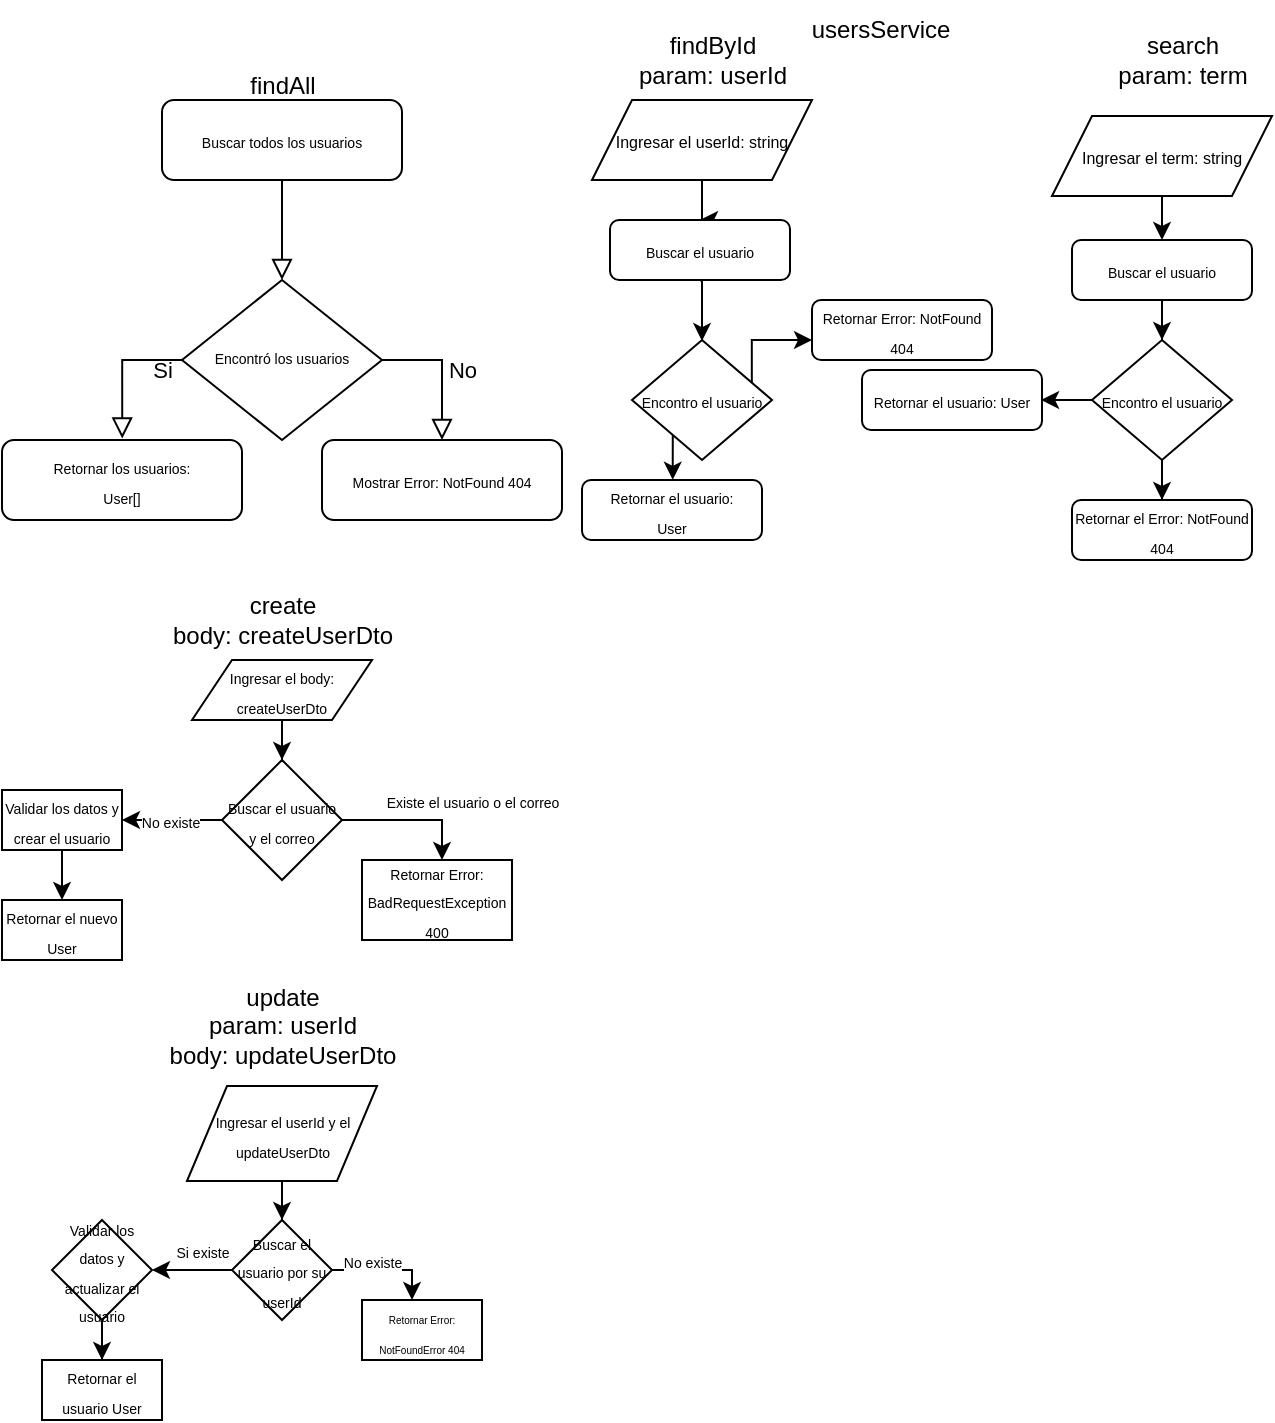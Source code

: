 <mxfile version="24.7.17">
  <diagram id="C5RBs43oDa-KdzZeNtuy" name="Page-1">
    <mxGraphModel dx="1409" dy="716" grid="1" gridSize="10" guides="1" tooltips="1" connect="1" arrows="1" fold="1" page="1" pageScale="1" pageWidth="827" pageHeight="1169" math="0" shadow="0">
      <root>
        <mxCell id="WIyWlLk6GJQsqaUBKTNV-0" />
        <mxCell id="WIyWlLk6GJQsqaUBKTNV-1" parent="WIyWlLk6GJQsqaUBKTNV-0" />
        <mxCell id="WIyWlLk6GJQsqaUBKTNV-2" value="" style="rounded=0;html=1;jettySize=auto;orthogonalLoop=1;fontSize=11;endArrow=block;endFill=0;endSize=8;strokeWidth=1;shadow=0;labelBackgroundColor=none;edgeStyle=orthogonalEdgeStyle;" parent="WIyWlLk6GJQsqaUBKTNV-1" source="WIyWlLk6GJQsqaUBKTNV-3" target="WIyWlLk6GJQsqaUBKTNV-6" edge="1">
          <mxGeometry relative="1" as="geometry" />
        </mxCell>
        <mxCell id="WIyWlLk6GJQsqaUBKTNV-3" value="&lt;font style=&quot;font-size: 7px;&quot;&gt;Buscar todos los usuarios&lt;/font&gt;" style="rounded=1;whiteSpace=wrap;html=1;fontSize=12;glass=0;strokeWidth=1;shadow=0;" parent="WIyWlLk6GJQsqaUBKTNV-1" vertex="1">
          <mxGeometry x="100" y="50" width="120" height="40" as="geometry" />
        </mxCell>
        <mxCell id="WIyWlLk6GJQsqaUBKTNV-4" value="Si" style="rounded=0;html=1;jettySize=auto;orthogonalLoop=1;fontSize=11;endArrow=block;endFill=0;endSize=8;strokeWidth=1;shadow=0;labelBackgroundColor=none;edgeStyle=orthogonalEdgeStyle;entryX=0.501;entryY=-0.018;entryDx=0;entryDy=0;entryPerimeter=0;" parent="WIyWlLk6GJQsqaUBKTNV-1" source="WIyWlLk6GJQsqaUBKTNV-6" target="WIyWlLk6GJQsqaUBKTNV-11" edge="1">
          <mxGeometry y="20" relative="1" as="geometry">
            <mxPoint as="offset" />
            <mxPoint x="80" y="280" as="targetPoint" />
            <Array as="points">
              <mxPoint x="80" y="180" />
            </Array>
          </mxGeometry>
        </mxCell>
        <mxCell id="WIyWlLk6GJQsqaUBKTNV-5" value="No" style="edgeStyle=orthogonalEdgeStyle;rounded=0;html=1;jettySize=auto;orthogonalLoop=1;fontSize=11;endArrow=block;endFill=0;endSize=8;strokeWidth=1;shadow=0;labelBackgroundColor=none;" parent="WIyWlLk6GJQsqaUBKTNV-1" source="WIyWlLk6GJQsqaUBKTNV-6" target="WIyWlLk6GJQsqaUBKTNV-7" edge="1">
          <mxGeometry y="10" relative="1" as="geometry">
            <mxPoint as="offset" />
            <Array as="points">
              <mxPoint x="240" y="180" />
            </Array>
          </mxGeometry>
        </mxCell>
        <mxCell id="WIyWlLk6GJQsqaUBKTNV-6" value="&lt;font style=&quot;font-size: 7px;&quot;&gt;Encontró los usuarios&lt;/font&gt;" style="rhombus;whiteSpace=wrap;html=1;shadow=0;fontFamily=Helvetica;fontSize=12;align=center;strokeWidth=1;spacing=6;spacingTop=-4;" parent="WIyWlLk6GJQsqaUBKTNV-1" vertex="1">
          <mxGeometry x="110" y="140" width="100" height="80" as="geometry" />
        </mxCell>
        <mxCell id="WIyWlLk6GJQsqaUBKTNV-7" value="&lt;font style=&quot;font-size: 7px;&quot;&gt;Mostrar Error: NotFound 404&lt;/font&gt;" style="rounded=1;whiteSpace=wrap;html=1;fontSize=12;glass=0;strokeWidth=1;shadow=0;" parent="WIyWlLk6GJQsqaUBKTNV-1" vertex="1">
          <mxGeometry x="180" y="220" width="120" height="40" as="geometry" />
        </mxCell>
        <mxCell id="WIyWlLk6GJQsqaUBKTNV-11" value="&lt;font style=&quot;font-size: 7px;&quot;&gt;Retornar los usuarios:&lt;br&gt;User[]&lt;/font&gt;" style="rounded=1;whiteSpace=wrap;html=1;fontSize=12;glass=0;strokeWidth=1;shadow=0;" parent="WIyWlLk6GJQsqaUBKTNV-1" vertex="1">
          <mxGeometry x="20" y="220" width="120" height="40" as="geometry" />
        </mxCell>
        <mxCell id="ctFC_eEfjPi1U_Sdx5GM-1" value="usersService" style="text;html=1;align=center;verticalAlign=middle;resizable=0;points=[];autosize=1;strokeColor=none;fillColor=none;" vertex="1" parent="WIyWlLk6GJQsqaUBKTNV-1">
          <mxGeometry x="414" width="90" height="30" as="geometry" />
        </mxCell>
        <mxCell id="ctFC_eEfjPi1U_Sdx5GM-2" value="findAll" style="text;html=1;align=center;verticalAlign=middle;resizable=0;points=[];autosize=1;strokeColor=none;fillColor=none;" vertex="1" parent="WIyWlLk6GJQsqaUBKTNV-1">
          <mxGeometry x="130" y="28" width="60" height="30" as="geometry" />
        </mxCell>
        <mxCell id="ctFC_eEfjPi1U_Sdx5GM-4" value="&lt;div&gt;findById&lt;/div&gt;&lt;div&gt;param: userId&lt;br&gt;&lt;/div&gt;" style="text;html=1;align=center;verticalAlign=middle;resizable=0;points=[];autosize=1;strokeColor=none;fillColor=none;" vertex="1" parent="WIyWlLk6GJQsqaUBKTNV-1">
          <mxGeometry x="325" y="10" width="100" height="40" as="geometry" />
        </mxCell>
        <mxCell id="ctFC_eEfjPi1U_Sdx5GM-7" style="edgeStyle=orthogonalEdgeStyle;rounded=0;orthogonalLoop=1;jettySize=auto;html=1;entryX=0.5;entryY=0.009;entryDx=0;entryDy=0;entryPerimeter=0;exitX=0.5;exitY=1.01;exitDx=0;exitDy=0;exitPerimeter=0;" edge="1" parent="WIyWlLk6GJQsqaUBKTNV-1" source="ctFC_eEfjPi1U_Sdx5GM-13" target="ctFC_eEfjPi1U_Sdx5GM-8">
          <mxGeometry relative="1" as="geometry">
            <mxPoint x="370" y="130.0" as="targetPoint" />
            <mxPoint x="370" y="160" as="sourcePoint" />
          </mxGeometry>
        </mxCell>
        <mxCell id="ctFC_eEfjPi1U_Sdx5GM-9" style="edgeStyle=orthogonalEdgeStyle;rounded=0;orthogonalLoop=1;jettySize=auto;html=1;entryX=0.504;entryY=-0.003;entryDx=0;entryDy=0;entryPerimeter=0;exitX=0.144;exitY=0.651;exitDx=0;exitDy=0;exitPerimeter=0;" edge="1" parent="WIyWlLk6GJQsqaUBKTNV-1" source="ctFC_eEfjPi1U_Sdx5GM-8" target="ctFC_eEfjPi1U_Sdx5GM-14">
          <mxGeometry relative="1" as="geometry">
            <mxPoint x="310" y="290" as="targetPoint" />
          </mxGeometry>
        </mxCell>
        <mxCell id="ctFC_eEfjPi1U_Sdx5GM-15" style="edgeStyle=orthogonalEdgeStyle;rounded=0;orthogonalLoop=1;jettySize=auto;html=1;exitX=0.856;exitY=0.349;exitDx=0;exitDy=0;exitPerimeter=0;entryX=0;entryY=0.667;entryDx=0;entryDy=0;entryPerimeter=0;" edge="1" parent="WIyWlLk6GJQsqaUBKTNV-1" source="ctFC_eEfjPi1U_Sdx5GM-8" target="ctFC_eEfjPi1U_Sdx5GM-18">
          <mxGeometry relative="1" as="geometry">
            <mxPoint x="429" y="300" as="targetPoint" />
            <mxPoint x="398.64" y="230.24" as="sourcePoint" />
            <Array as="points">
              <mxPoint x="395" y="170" />
            </Array>
          </mxGeometry>
        </mxCell>
        <mxCell id="ctFC_eEfjPi1U_Sdx5GM-8" value="&lt;font style=&quot;font-size: 7px;&quot;&gt;Encontro el usuario&lt;/font&gt;" style="rhombus;whiteSpace=wrap;html=1;" vertex="1" parent="WIyWlLk6GJQsqaUBKTNV-1">
          <mxGeometry x="335" y="170" width="70" height="60" as="geometry" />
        </mxCell>
        <mxCell id="ctFC_eEfjPi1U_Sdx5GM-11" style="edgeStyle=orthogonalEdgeStyle;rounded=0;orthogonalLoop=1;jettySize=auto;html=1;entryX=0.5;entryY=0;entryDx=0;entryDy=0;" edge="1" parent="WIyWlLk6GJQsqaUBKTNV-1" source="ctFC_eEfjPi1U_Sdx5GM-10" target="ctFC_eEfjPi1U_Sdx5GM-13">
          <mxGeometry relative="1" as="geometry">
            <mxPoint x="370" y="110" as="targetPoint" />
            <Array as="points" />
          </mxGeometry>
        </mxCell>
        <mxCell id="ctFC_eEfjPi1U_Sdx5GM-10" value="&lt;font style=&quot;font-size: 8px;&quot;&gt;Ingresar el userId: string&lt;/font&gt;" style="shape=parallelogram;perimeter=parallelogramPerimeter;whiteSpace=wrap;html=1;fixedSize=1;" vertex="1" parent="WIyWlLk6GJQsqaUBKTNV-1">
          <mxGeometry x="315" y="50" width="110" height="40" as="geometry" />
        </mxCell>
        <mxCell id="ctFC_eEfjPi1U_Sdx5GM-13" value="&lt;font style=&quot;font-size: 7px;&quot;&gt;Buscar el usuario&lt;/font&gt;" style="rounded=1;whiteSpace=wrap;html=1;" vertex="1" parent="WIyWlLk6GJQsqaUBKTNV-1">
          <mxGeometry x="324" y="110" width="90" height="30" as="geometry" />
        </mxCell>
        <mxCell id="ctFC_eEfjPi1U_Sdx5GM-14" value="&lt;font style=&quot;font-size: 7px;&quot;&gt;Retornar el usuario:&lt;br&gt;User&lt;/font&gt;" style="rounded=1;whiteSpace=wrap;html=1;" vertex="1" parent="WIyWlLk6GJQsqaUBKTNV-1">
          <mxGeometry x="310" y="240" width="90" height="30" as="geometry" />
        </mxCell>
        <mxCell id="ctFC_eEfjPi1U_Sdx5GM-18" value="&lt;font style=&quot;font-size: 7px;&quot;&gt;Retornar Error: NotFound 404&lt;br&gt;&lt;/font&gt;" style="rounded=1;whiteSpace=wrap;html=1;" vertex="1" parent="WIyWlLk6GJQsqaUBKTNV-1">
          <mxGeometry x="425" y="150" width="90" height="30" as="geometry" />
        </mxCell>
        <mxCell id="ctFC_eEfjPi1U_Sdx5GM-19" value="&lt;div&gt;search&lt;/div&gt;&lt;div&gt;param: term&lt;br&gt;&lt;/div&gt;" style="text;html=1;align=center;verticalAlign=middle;resizable=0;points=[];autosize=1;strokeColor=none;fillColor=none;" vertex="1" parent="WIyWlLk6GJQsqaUBKTNV-1">
          <mxGeometry x="565" y="10" width="90" height="40" as="geometry" />
        </mxCell>
        <mxCell id="ctFC_eEfjPi1U_Sdx5GM-21" style="edgeStyle=orthogonalEdgeStyle;rounded=0;orthogonalLoop=1;jettySize=auto;html=1;entryX=0.5;entryY=0;entryDx=0;entryDy=0;" edge="1" parent="WIyWlLk6GJQsqaUBKTNV-1" source="ctFC_eEfjPi1U_Sdx5GM-20" target="ctFC_eEfjPi1U_Sdx5GM-24">
          <mxGeometry relative="1" as="geometry">
            <mxPoint x="600" y="118" as="targetPoint" />
          </mxGeometry>
        </mxCell>
        <mxCell id="ctFC_eEfjPi1U_Sdx5GM-20" value="&lt;font style=&quot;font-size: 8px;&quot;&gt;Ingresar el term: string&lt;/font&gt;" style="shape=parallelogram;perimeter=parallelogramPerimeter;whiteSpace=wrap;html=1;fixedSize=1;" vertex="1" parent="WIyWlLk6GJQsqaUBKTNV-1">
          <mxGeometry x="545" y="58" width="110" height="40" as="geometry" />
        </mxCell>
        <mxCell id="ctFC_eEfjPi1U_Sdx5GM-29" style="edgeStyle=orthogonalEdgeStyle;rounded=0;orthogonalLoop=1;jettySize=auto;html=1;entryX=0.5;entryY=0;entryDx=0;entryDy=0;" edge="1" parent="WIyWlLk6GJQsqaUBKTNV-1" source="ctFC_eEfjPi1U_Sdx5GM-24" target="ctFC_eEfjPi1U_Sdx5GM-28">
          <mxGeometry relative="1" as="geometry" />
        </mxCell>
        <mxCell id="ctFC_eEfjPi1U_Sdx5GM-24" value="&lt;font style=&quot;font-size: 7px;&quot;&gt;Buscar el usuario&lt;/font&gt;" style="rounded=1;whiteSpace=wrap;html=1;" vertex="1" parent="WIyWlLk6GJQsqaUBKTNV-1">
          <mxGeometry x="555" y="120" width="90" height="30" as="geometry" />
        </mxCell>
        <mxCell id="ctFC_eEfjPi1U_Sdx5GM-30" style="edgeStyle=orthogonalEdgeStyle;rounded=0;orthogonalLoop=1;jettySize=auto;html=1;entryX=0.995;entryY=0.499;entryDx=0;entryDy=0;entryPerimeter=0;" edge="1" parent="WIyWlLk6GJQsqaUBKTNV-1" source="ctFC_eEfjPi1U_Sdx5GM-28" target="ctFC_eEfjPi1U_Sdx5GM-31">
          <mxGeometry relative="1" as="geometry">
            <mxPoint x="540" y="200" as="targetPoint" />
          </mxGeometry>
        </mxCell>
        <mxCell id="ctFC_eEfjPi1U_Sdx5GM-32" style="edgeStyle=orthogonalEdgeStyle;rounded=0;orthogonalLoop=1;jettySize=auto;html=1;entryX=0.5;entryY=0;entryDx=0;entryDy=0;" edge="1" parent="WIyWlLk6GJQsqaUBKTNV-1" source="ctFC_eEfjPi1U_Sdx5GM-28" target="ctFC_eEfjPi1U_Sdx5GM-33">
          <mxGeometry relative="1" as="geometry">
            <mxPoint x="600" y="250" as="targetPoint" />
          </mxGeometry>
        </mxCell>
        <mxCell id="ctFC_eEfjPi1U_Sdx5GM-28" value="&lt;font style=&quot;font-size: 7px;&quot;&gt;Encontro el usuario&lt;/font&gt;" style="rhombus;whiteSpace=wrap;html=1;" vertex="1" parent="WIyWlLk6GJQsqaUBKTNV-1">
          <mxGeometry x="565" y="170" width="70" height="60" as="geometry" />
        </mxCell>
        <mxCell id="ctFC_eEfjPi1U_Sdx5GM-31" value="&lt;font style=&quot;font-size: 7px;&quot;&gt;Retornar el usuario: User&lt;font style=&quot;font-size: 7px;&quot;&gt;&lt;br&gt;&lt;/font&gt;&lt;/font&gt;" style="rounded=1;whiteSpace=wrap;html=1;" vertex="1" parent="WIyWlLk6GJQsqaUBKTNV-1">
          <mxGeometry x="450" y="185" width="90" height="30" as="geometry" />
        </mxCell>
        <mxCell id="ctFC_eEfjPi1U_Sdx5GM-33" value="&lt;font style=&quot;font-size: 7px;&quot;&gt;Retornar el Error: NotFound 404&lt;font style=&quot;font-size: 7px;&quot;&gt;&lt;font style=&quot;font-size: 7px;&quot;&gt;&lt;br&gt;&lt;/font&gt;&lt;/font&gt;&lt;/font&gt;" style="rounded=1;whiteSpace=wrap;html=1;" vertex="1" parent="WIyWlLk6GJQsqaUBKTNV-1">
          <mxGeometry x="555" y="250" width="90" height="30" as="geometry" />
        </mxCell>
        <mxCell id="ctFC_eEfjPi1U_Sdx5GM-34" value="&lt;div&gt;create&lt;/div&gt;&lt;div&gt;body: createUserDto&lt;br&gt;&lt;/div&gt;" style="text;html=1;align=center;verticalAlign=middle;resizable=0;points=[];autosize=1;strokeColor=none;fillColor=none;" vertex="1" parent="WIyWlLk6GJQsqaUBKTNV-1">
          <mxGeometry x="95" y="290" width="130" height="40" as="geometry" />
        </mxCell>
        <mxCell id="ctFC_eEfjPi1U_Sdx5GM-35" value="&lt;font style=&quot;font-size: 7px;&quot;&gt;Ingresar el body: createUserDto&lt;br&gt;&lt;/font&gt;" style="shape=parallelogram;perimeter=parallelogramPerimeter;whiteSpace=wrap;html=1;fixedSize=1;" vertex="1" parent="WIyWlLk6GJQsqaUBKTNV-1">
          <mxGeometry x="115" y="330" width="90" height="30" as="geometry" />
        </mxCell>
        <mxCell id="ctFC_eEfjPi1U_Sdx5GM-38" style="edgeStyle=orthogonalEdgeStyle;rounded=0;orthogonalLoop=1;jettySize=auto;html=1;exitX=0.5;exitY=1;exitDx=0;exitDy=0;" edge="1" parent="WIyWlLk6GJQsqaUBKTNV-1" source="ctFC_eEfjPi1U_Sdx5GM-35" target="ctFC_eEfjPi1U_Sdx5GM-39">
          <mxGeometry relative="1" as="geometry">
            <mxPoint x="160" y="440" as="targetPoint" />
            <mxPoint x="160" y="419.8" as="sourcePoint" />
            <Array as="points" />
          </mxGeometry>
        </mxCell>
        <mxCell id="ctFC_eEfjPi1U_Sdx5GM-40" style="edgeStyle=orthogonalEdgeStyle;rounded=0;orthogonalLoop=1;jettySize=auto;html=1;" edge="1" parent="WIyWlLk6GJQsqaUBKTNV-1" source="ctFC_eEfjPi1U_Sdx5GM-39" target="ctFC_eEfjPi1U_Sdx5GM-43">
          <mxGeometry relative="1" as="geometry">
            <mxPoint x="230" y="450" as="targetPoint" />
            <Array as="points">
              <mxPoint x="240" y="410" />
            </Array>
          </mxGeometry>
        </mxCell>
        <mxCell id="ctFC_eEfjPi1U_Sdx5GM-41" value="&lt;font style=&quot;font-size: 7px;&quot;&gt;Existe el usuario o el correo&lt;/font&gt;" style="edgeLabel;html=1;align=center;verticalAlign=middle;resizable=0;points=[];" vertex="1" connectable="0" parent="ctFC_eEfjPi1U_Sdx5GM-40">
          <mxGeometry x="0.253" y="-1" relative="1" as="geometry">
            <mxPoint x="21" y="-11" as="offset" />
          </mxGeometry>
        </mxCell>
        <mxCell id="ctFC_eEfjPi1U_Sdx5GM-44" style="edgeStyle=orthogonalEdgeStyle;rounded=0;orthogonalLoop=1;jettySize=auto;html=1;" edge="1" parent="WIyWlLk6GJQsqaUBKTNV-1" source="ctFC_eEfjPi1U_Sdx5GM-39" target="ctFC_eEfjPi1U_Sdx5GM-45">
          <mxGeometry relative="1" as="geometry">
            <mxPoint x="90" y="410" as="targetPoint" />
          </mxGeometry>
        </mxCell>
        <mxCell id="ctFC_eEfjPi1U_Sdx5GM-46" value="&lt;font style=&quot;font-size: 7px;&quot;&gt;No existe&lt;br&gt;&lt;/font&gt;" style="edgeLabel;html=1;align=center;verticalAlign=middle;resizable=0;points=[];" vertex="1" connectable="0" parent="ctFC_eEfjPi1U_Sdx5GM-44">
          <mxGeometry x="0.04" relative="1" as="geometry">
            <mxPoint as="offset" />
          </mxGeometry>
        </mxCell>
        <mxCell id="ctFC_eEfjPi1U_Sdx5GM-39" value="&lt;font style=&quot;font-size: 7px;&quot;&gt;Buscar el usuario y el correo&lt;br&gt;&lt;/font&gt;" style="rhombus;whiteSpace=wrap;html=1;" vertex="1" parent="WIyWlLk6GJQsqaUBKTNV-1">
          <mxGeometry x="130" y="380" width="60" height="60" as="geometry" />
        </mxCell>
        <mxCell id="ctFC_eEfjPi1U_Sdx5GM-43" value="&lt;font style=&quot;font-size: 7px;&quot;&gt;Retornar Error: BadRequestException 400&lt;font style=&quot;font-size: 7px;&quot;&gt;&lt;font style=&quot;font-size: 7px;&quot;&gt;&lt;br&gt;&lt;/font&gt;&lt;/font&gt;&lt;/font&gt;" style="rounded=0;whiteSpace=wrap;html=1;" vertex="1" parent="WIyWlLk6GJQsqaUBKTNV-1">
          <mxGeometry x="200" y="430" width="75" height="40" as="geometry" />
        </mxCell>
        <mxCell id="ctFC_eEfjPi1U_Sdx5GM-47" style="edgeStyle=orthogonalEdgeStyle;rounded=0;orthogonalLoop=1;jettySize=auto;html=1;" edge="1" parent="WIyWlLk6GJQsqaUBKTNV-1" source="ctFC_eEfjPi1U_Sdx5GM-45" target="ctFC_eEfjPi1U_Sdx5GM-48">
          <mxGeometry relative="1" as="geometry">
            <mxPoint x="50" y="450" as="targetPoint" />
          </mxGeometry>
        </mxCell>
        <mxCell id="ctFC_eEfjPi1U_Sdx5GM-45" value="&lt;font style=&quot;font-size: 7px;&quot;&gt;Validar los datos y crear el usuario&lt;br&gt;&lt;/font&gt;" style="rounded=0;whiteSpace=wrap;html=1;" vertex="1" parent="WIyWlLk6GJQsqaUBKTNV-1">
          <mxGeometry x="20" y="395" width="60" height="30" as="geometry" />
        </mxCell>
        <mxCell id="ctFC_eEfjPi1U_Sdx5GM-48" value="&lt;font style=&quot;font-size: 7px;&quot;&gt;Retornar el nuevo User&lt;br&gt;&lt;/font&gt;" style="rounded=0;whiteSpace=wrap;html=1;" vertex="1" parent="WIyWlLk6GJQsqaUBKTNV-1">
          <mxGeometry x="20" y="450" width="60" height="30" as="geometry" />
        </mxCell>
        <mxCell id="ctFC_eEfjPi1U_Sdx5GM-49" value="&lt;div&gt;update&lt;/div&gt;&lt;div&gt;param: userId&lt;/div&gt;&lt;div&gt;body: updateUserDto&lt;br&gt;&lt;/div&gt;" style="text;html=1;align=center;verticalAlign=middle;resizable=0;points=[];autosize=1;strokeColor=none;fillColor=none;" vertex="1" parent="WIyWlLk6GJQsqaUBKTNV-1">
          <mxGeometry x="90" y="483" width="140" height="60" as="geometry" />
        </mxCell>
        <mxCell id="ctFC_eEfjPi1U_Sdx5GM-51" style="edgeStyle=orthogonalEdgeStyle;rounded=0;orthogonalLoop=1;jettySize=auto;html=1;" edge="1" parent="WIyWlLk6GJQsqaUBKTNV-1" source="ctFC_eEfjPi1U_Sdx5GM-50" target="ctFC_eEfjPi1U_Sdx5GM-52">
          <mxGeometry relative="1" as="geometry">
            <mxPoint x="160" y="610" as="targetPoint" />
          </mxGeometry>
        </mxCell>
        <mxCell id="ctFC_eEfjPi1U_Sdx5GM-50" value="&lt;font style=&quot;font-size: 7px;&quot;&gt;Ingresar el userId y el updateUserDto&lt;br&gt;&lt;/font&gt;" style="shape=parallelogram;perimeter=parallelogramPerimeter;whiteSpace=wrap;html=1;fixedSize=1;" vertex="1" parent="WIyWlLk6GJQsqaUBKTNV-1">
          <mxGeometry x="112.5" y="543" width="95" height="47.5" as="geometry" />
        </mxCell>
        <mxCell id="ctFC_eEfjPi1U_Sdx5GM-54" style="edgeStyle=orthogonalEdgeStyle;rounded=0;orthogonalLoop=1;jettySize=auto;html=1;exitX=1;exitY=0.5;exitDx=0;exitDy=0;" edge="1" parent="WIyWlLk6GJQsqaUBKTNV-1" source="ctFC_eEfjPi1U_Sdx5GM-52" target="ctFC_eEfjPi1U_Sdx5GM-55">
          <mxGeometry relative="1" as="geometry">
            <mxPoint x="224.99" y="660" as="targetPoint" />
            <mxPoint x="159.99" y="635.0" as="sourcePoint" />
            <Array as="points">
              <mxPoint x="225" y="635" />
            </Array>
          </mxGeometry>
        </mxCell>
        <mxCell id="ctFC_eEfjPi1U_Sdx5GM-56" value="&lt;font style=&quot;font-size: 7px;&quot;&gt;No existe&lt;br&gt;&lt;/font&gt;" style="edgeLabel;html=1;align=center;verticalAlign=middle;resizable=0;points=[];" vertex="1" connectable="0" parent="ctFC_eEfjPi1U_Sdx5GM-54">
          <mxGeometry x="-0.301" relative="1" as="geometry">
            <mxPoint x="1" y="-5" as="offset" />
          </mxGeometry>
        </mxCell>
        <mxCell id="ctFC_eEfjPi1U_Sdx5GM-57" style="edgeStyle=orthogonalEdgeStyle;rounded=0;orthogonalLoop=1;jettySize=auto;html=1;" edge="1" parent="WIyWlLk6GJQsqaUBKTNV-1" source="ctFC_eEfjPi1U_Sdx5GM-52" target="ctFC_eEfjPi1U_Sdx5GM-58">
          <mxGeometry relative="1" as="geometry">
            <mxPoint x="80" y="635" as="targetPoint" />
          </mxGeometry>
        </mxCell>
        <mxCell id="ctFC_eEfjPi1U_Sdx5GM-52" value="&lt;font style=&quot;font-size: 7px;&quot;&gt;Buscar el usuario por su userId&lt;br&gt;&lt;/font&gt;" style="rhombus;whiteSpace=wrap;html=1;" vertex="1" parent="WIyWlLk6GJQsqaUBKTNV-1">
          <mxGeometry x="135" y="610" width="50" height="50" as="geometry" />
        </mxCell>
        <mxCell id="ctFC_eEfjPi1U_Sdx5GM-55" value="&lt;font style=&quot;font-size: 5px;&quot;&gt;Retornar Error: NotFoundError 404&lt;br&gt;&lt;/font&gt;" style="rounded=0;whiteSpace=wrap;html=1;" vertex="1" parent="WIyWlLk6GJQsqaUBKTNV-1">
          <mxGeometry x="200" y="650" width="60" height="30" as="geometry" />
        </mxCell>
        <mxCell id="ctFC_eEfjPi1U_Sdx5GM-60" style="edgeStyle=orthogonalEdgeStyle;rounded=0;orthogonalLoop=1;jettySize=auto;html=1;" edge="1" parent="WIyWlLk6GJQsqaUBKTNV-1" source="ctFC_eEfjPi1U_Sdx5GM-58" target="ctFC_eEfjPi1U_Sdx5GM-61">
          <mxGeometry relative="1" as="geometry">
            <mxPoint x="70" y="680" as="targetPoint" />
          </mxGeometry>
        </mxCell>
        <mxCell id="ctFC_eEfjPi1U_Sdx5GM-58" value="&lt;font style=&quot;font-size: 7px;&quot;&gt;Validar los datos y actualizar el usuario&lt;br&gt;&lt;/font&gt;" style="rhombus;whiteSpace=wrap;html=1;" vertex="1" parent="WIyWlLk6GJQsqaUBKTNV-1">
          <mxGeometry x="45" y="610" width="50" height="50" as="geometry" />
        </mxCell>
        <mxCell id="ctFC_eEfjPi1U_Sdx5GM-59" value="&lt;font style=&quot;font-size: 7px;&quot;&gt;Si existe&lt;br&gt;&lt;/font&gt;" style="text;html=1;align=center;verticalAlign=middle;resizable=0;points=[];autosize=1;strokeColor=none;fillColor=none;" vertex="1" parent="WIyWlLk6GJQsqaUBKTNV-1">
          <mxGeometry x="95" y="610" width="50" height="30" as="geometry" />
        </mxCell>
        <mxCell id="ctFC_eEfjPi1U_Sdx5GM-61" value="&lt;font style=&quot;font-size: 7px;&quot;&gt;Retornar el usuario User&lt;br&gt;&lt;/font&gt;" style="rounded=0;whiteSpace=wrap;html=1;" vertex="1" parent="WIyWlLk6GJQsqaUBKTNV-1">
          <mxGeometry x="40" y="680" width="60" height="30" as="geometry" />
        </mxCell>
      </root>
    </mxGraphModel>
  </diagram>
</mxfile>
